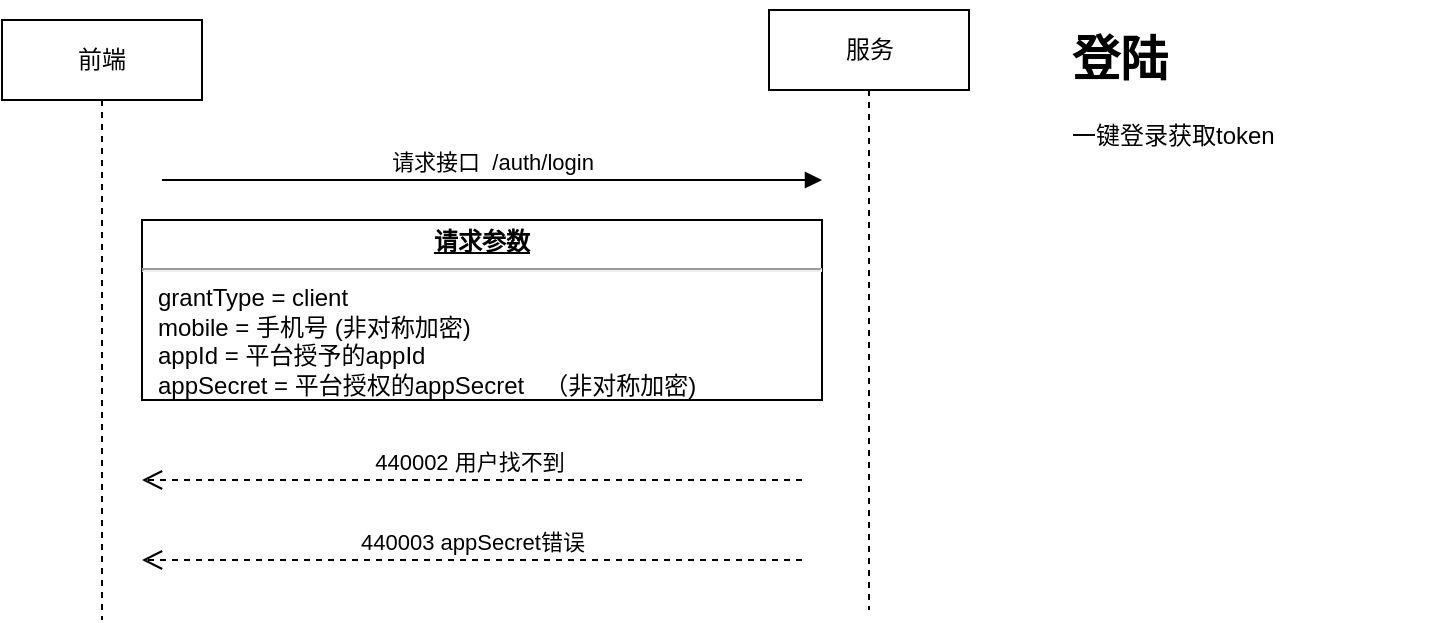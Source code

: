 <mxfile version="14.7.8" type="github">
  <diagram id="eep8vk96-jutEZxkzPkF" name="Page-1">
    <mxGraphModel dx="946" dy="517" grid="1" gridSize="10" guides="1" tooltips="1" connect="1" arrows="1" fold="1" page="1" pageScale="1" pageWidth="827" pageHeight="1169" math="0" shadow="0">
      <root>
        <mxCell id="0" />
        <mxCell id="1" parent="0" />
        <mxCell id="HDzoqSaJvQR1_FK92WQv-1" value="前端" style="shape=umlLifeline;perimeter=lifelinePerimeter;whiteSpace=wrap;html=1;container=1;collapsible=0;recursiveResize=0;outlineConnect=0;" vertex="1" parent="1">
          <mxGeometry x="30" y="20" width="100" height="300" as="geometry" />
        </mxCell>
        <mxCell id="HDzoqSaJvQR1_FK92WQv-2" value="服务" style="shape=umlLifeline;perimeter=lifelinePerimeter;whiteSpace=wrap;html=1;container=1;collapsible=0;recursiveResize=0;outlineConnect=0;" vertex="1" parent="1">
          <mxGeometry x="413.5" y="15" width="100" height="300" as="geometry" />
        </mxCell>
        <mxCell id="HDzoqSaJvQR1_FK92WQv-3" value="&lt;h1&gt;登陆&lt;/h1&gt;&lt;p&gt;一键登录获取token&lt;/p&gt;" style="text;html=1;strokeColor=none;fillColor=none;spacing=5;spacingTop=-20;whiteSpace=wrap;overflow=hidden;rounded=0;" vertex="1" parent="1">
          <mxGeometry x="560" y="20" width="190" height="120" as="geometry" />
        </mxCell>
        <mxCell id="HDzoqSaJvQR1_FK92WQv-4" value="请求接口&amp;nbsp; /auth/login" style="html=1;verticalAlign=bottom;endArrow=block;" edge="1" parent="1">
          <mxGeometry width="80" relative="1" as="geometry">
            <mxPoint x="110" y="100" as="sourcePoint" />
            <mxPoint x="440" y="100" as="targetPoint" />
          </mxGeometry>
        </mxCell>
        <mxCell id="HDzoqSaJvQR1_FK92WQv-6" value="&lt;p style=&quot;margin: 0px ; margin-top: 4px ; text-align: center ; text-decoration: underline&quot;&gt;&lt;b&gt;请求参数&lt;/b&gt;&lt;/p&gt;&lt;hr&gt;&lt;p style=&quot;margin: 0px ; margin-left: 8px&quot;&gt;grantType = client&lt;br&gt;mobile = 手机号 (非对称加密)&lt;br&gt;appId = 平台授予的appId&lt;/p&gt;&lt;p style=&quot;margin: 0px ; margin-left: 8px&quot;&gt;appSecret = 平台授权的appSecret&amp;nbsp; &amp;nbsp;（非对称加密)&amp;nbsp; &amp;nbsp; &amp;nbsp; &amp;nbsp; &amp;nbsp; &amp;nbsp; &amp;nbsp; &amp;nbsp; &amp;nbsp; &amp;nbsp; &amp;nbsp; &amp;nbsp; &amp;nbsp; &amp;nbsp; &amp;nbsp; &amp;nbsp; &amp;nbsp;&amp;nbsp;&lt;/p&gt;" style="verticalAlign=top;align=left;overflow=fill;fontSize=12;fontFamily=Helvetica;html=1;" vertex="1" parent="1">
          <mxGeometry x="100" y="120" width="340" height="90" as="geometry" />
        </mxCell>
        <mxCell id="HDzoqSaJvQR1_FK92WQv-8" value="440002 用户找不到&amp;nbsp;" style="html=1;verticalAlign=bottom;endArrow=open;dashed=1;endSize=8;" edge="1" parent="1">
          <mxGeometry relative="1" as="geometry">
            <mxPoint x="430" y="250" as="sourcePoint" />
            <mxPoint x="100" y="250" as="targetPoint" />
          </mxGeometry>
        </mxCell>
        <mxCell id="HDzoqSaJvQR1_FK92WQv-9" value="440003 appSecret错误" style="html=1;verticalAlign=bottom;endArrow=open;dashed=1;endSize=8;" edge="1" parent="1">
          <mxGeometry relative="1" as="geometry">
            <mxPoint x="430" y="290" as="sourcePoint" />
            <mxPoint x="100" y="290" as="targetPoint" />
            <Array as="points">
              <mxPoint x="260" y="290" />
            </Array>
          </mxGeometry>
        </mxCell>
      </root>
    </mxGraphModel>
  </diagram>
</mxfile>
